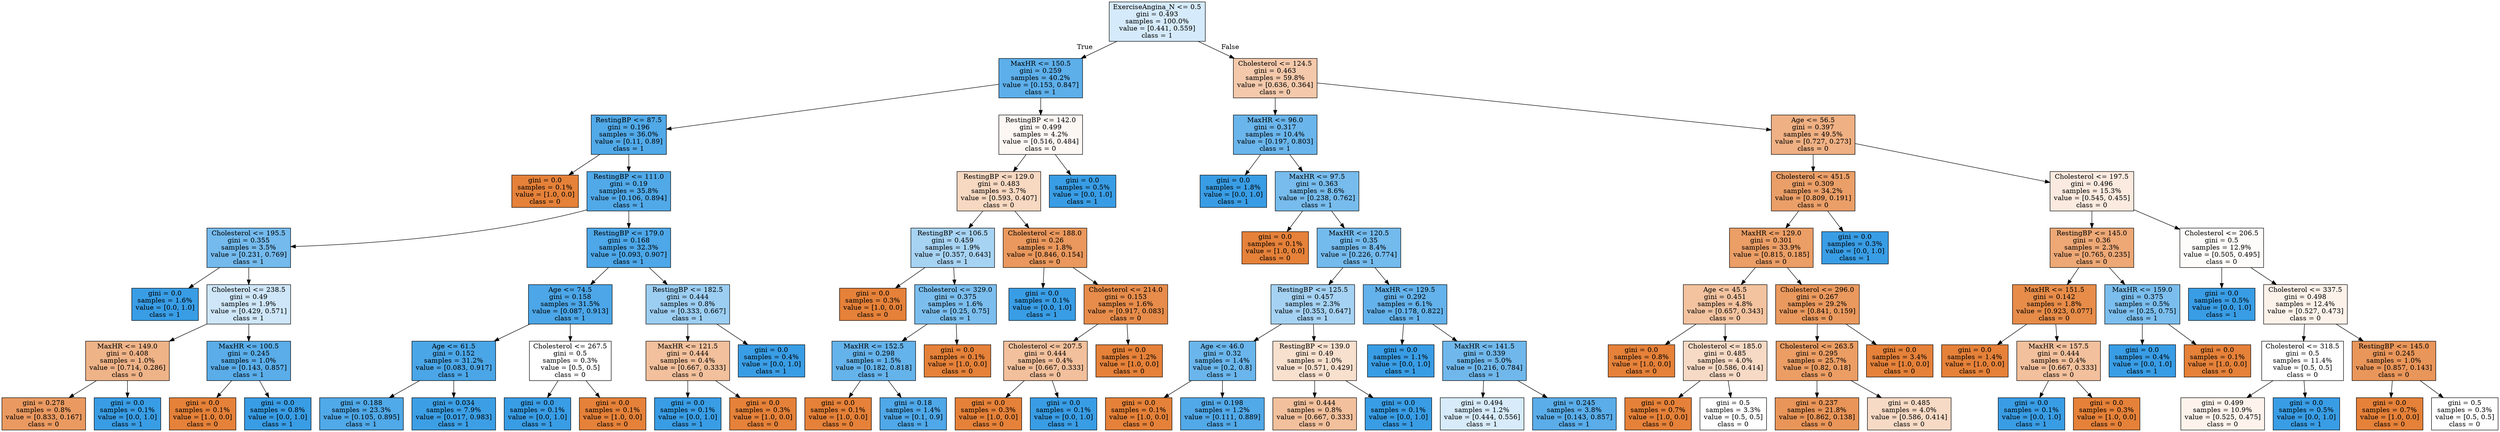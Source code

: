 digraph Tree {
node [shape=box, style="filled", color="black"] ;
0 [label="ExerciseAngina_N <= 0.5\ngini = 0.493\nsamples = 100.0%\nvalue = [0.441, 0.559]\nclass = 1", fillcolor="#d5eafa"] ;
1 [label="MaxHR <= 150.5\ngini = 0.259\nsamples = 40.2%\nvalue = [0.153, 0.847]\nclass = 1", fillcolor="#5dafea"] ;
0 -> 1 [labeldistance=2.5, labelangle=45, headlabel="True"] ;
2 [label="RestingBP <= 87.5\ngini = 0.196\nsamples = 36.0%\nvalue = [0.11, 0.89]\nclass = 1", fillcolor="#51a9e8"] ;
1 -> 2 ;
3 [label="gini = 0.0\nsamples = 0.1%\nvalue = [1.0, 0.0]\nclass = 0", fillcolor="#e58139"] ;
2 -> 3 ;
4 [label="RestingBP <= 111.0\ngini = 0.19\nsamples = 35.8%\nvalue = [0.106, 0.894]\nclass = 1", fillcolor="#51a9e8"] ;
2 -> 4 ;
5 [label="Cholesterol <= 195.5\ngini = 0.355\nsamples = 3.5%\nvalue = [0.231, 0.769]\nclass = 1", fillcolor="#74baed"] ;
4 -> 5 ;
6 [label="gini = 0.0\nsamples = 1.6%\nvalue = [0.0, 1.0]\nclass = 1", fillcolor="#399de5"] ;
5 -> 6 ;
7 [label="Cholesterol <= 238.5\ngini = 0.49\nsamples = 1.9%\nvalue = [0.429, 0.571]\nclass = 1", fillcolor="#cee6f8"] ;
5 -> 7 ;
8 [label="MaxHR <= 149.0\ngini = 0.408\nsamples = 1.0%\nvalue = [0.714, 0.286]\nclass = 0", fillcolor="#efb388"] ;
7 -> 8 ;
9 [label="gini = 0.278\nsamples = 0.8%\nvalue = [0.833, 0.167]\nclass = 0", fillcolor="#ea9a61"] ;
8 -> 9 ;
10 [label="gini = 0.0\nsamples = 0.1%\nvalue = [0.0, 1.0]\nclass = 1", fillcolor="#399de5"] ;
8 -> 10 ;
11 [label="MaxHR <= 100.5\ngini = 0.245\nsamples = 1.0%\nvalue = [0.143, 0.857]\nclass = 1", fillcolor="#5aade9"] ;
7 -> 11 ;
12 [label="gini = 0.0\nsamples = 0.1%\nvalue = [1.0, 0.0]\nclass = 0", fillcolor="#e58139"] ;
11 -> 12 ;
13 [label="gini = 0.0\nsamples = 0.8%\nvalue = [0.0, 1.0]\nclass = 1", fillcolor="#399de5"] ;
11 -> 13 ;
14 [label="RestingBP <= 179.0\ngini = 0.168\nsamples = 32.3%\nvalue = [0.093, 0.907]\nclass = 1", fillcolor="#4da7e8"] ;
4 -> 14 ;
15 [label="Age <= 74.5\ngini = 0.158\nsamples = 31.5%\nvalue = [0.087, 0.913]\nclass = 1", fillcolor="#4ca6e7"] ;
14 -> 15 ;
16 [label="Age <= 61.5\ngini = 0.152\nsamples = 31.2%\nvalue = [0.083, 0.917]\nclass = 1", fillcolor="#4ba6e7"] ;
15 -> 16 ;
17 [label="gini = 0.188\nsamples = 23.3%\nvalue = [0.105, 0.895]\nclass = 1", fillcolor="#50a9e8"] ;
16 -> 17 ;
18 [label="gini = 0.034\nsamples = 7.9%\nvalue = [0.017, 0.983]\nclass = 1", fillcolor="#3c9fe5"] ;
16 -> 18 ;
19 [label="Cholesterol <= 267.5\ngini = 0.5\nsamples = 0.3%\nvalue = [0.5, 0.5]\nclass = 0", fillcolor="#ffffff"] ;
15 -> 19 ;
20 [label="gini = 0.0\nsamples = 0.1%\nvalue = [0.0, 1.0]\nclass = 1", fillcolor="#399de5"] ;
19 -> 20 ;
21 [label="gini = 0.0\nsamples = 0.1%\nvalue = [1.0, 0.0]\nclass = 0", fillcolor="#e58139"] ;
19 -> 21 ;
22 [label="RestingBP <= 182.5\ngini = 0.444\nsamples = 0.8%\nvalue = [0.333, 0.667]\nclass = 1", fillcolor="#9ccef2"] ;
14 -> 22 ;
23 [label="MaxHR <= 121.5\ngini = 0.444\nsamples = 0.4%\nvalue = [0.667, 0.333]\nclass = 0", fillcolor="#f2c09c"] ;
22 -> 23 ;
24 [label="gini = 0.0\nsamples = 0.1%\nvalue = [0.0, 1.0]\nclass = 1", fillcolor="#399de5"] ;
23 -> 24 ;
25 [label="gini = 0.0\nsamples = 0.3%\nvalue = [1.0, 0.0]\nclass = 0", fillcolor="#e58139"] ;
23 -> 25 ;
26 [label="gini = 0.0\nsamples = 0.4%\nvalue = [0.0, 1.0]\nclass = 1", fillcolor="#399de5"] ;
22 -> 26 ;
27 [label="RestingBP <= 142.0\ngini = 0.499\nsamples = 4.2%\nvalue = [0.516, 0.484]\nclass = 0", fillcolor="#fdf7f3"] ;
1 -> 27 ;
28 [label="RestingBP <= 129.0\ngini = 0.483\nsamples = 3.7%\nvalue = [0.593, 0.407]\nclass = 0", fillcolor="#f7d8c1"] ;
27 -> 28 ;
29 [label="RestingBP <= 106.5\ngini = 0.459\nsamples = 1.9%\nvalue = [0.357, 0.643]\nclass = 1", fillcolor="#a7d3f3"] ;
28 -> 29 ;
30 [label="gini = 0.0\nsamples = 0.3%\nvalue = [1.0, 0.0]\nclass = 0", fillcolor="#e58139"] ;
29 -> 30 ;
31 [label="Cholesterol <= 329.0\ngini = 0.375\nsamples = 1.6%\nvalue = [0.25, 0.75]\nclass = 1", fillcolor="#7bbeee"] ;
29 -> 31 ;
32 [label="MaxHR <= 152.5\ngini = 0.298\nsamples = 1.5%\nvalue = [0.182, 0.818]\nclass = 1", fillcolor="#65b3eb"] ;
31 -> 32 ;
33 [label="gini = 0.0\nsamples = 0.1%\nvalue = [1.0, 0.0]\nclass = 0", fillcolor="#e58139"] ;
32 -> 33 ;
34 [label="gini = 0.18\nsamples = 1.4%\nvalue = [0.1, 0.9]\nclass = 1", fillcolor="#4fa8e8"] ;
32 -> 34 ;
35 [label="gini = 0.0\nsamples = 0.1%\nvalue = [1.0, 0.0]\nclass = 0", fillcolor="#e58139"] ;
31 -> 35 ;
36 [label="Cholesterol <= 188.0\ngini = 0.26\nsamples = 1.8%\nvalue = [0.846, 0.154]\nclass = 0", fillcolor="#ea985d"] ;
28 -> 36 ;
37 [label="gini = 0.0\nsamples = 0.1%\nvalue = [0.0, 1.0]\nclass = 1", fillcolor="#399de5"] ;
36 -> 37 ;
38 [label="Cholesterol <= 214.0\ngini = 0.153\nsamples = 1.6%\nvalue = [0.917, 0.083]\nclass = 0", fillcolor="#e78c4b"] ;
36 -> 38 ;
39 [label="Cholesterol <= 207.5\ngini = 0.444\nsamples = 0.4%\nvalue = [0.667, 0.333]\nclass = 0", fillcolor="#f2c09c"] ;
38 -> 39 ;
40 [label="gini = 0.0\nsamples = 0.3%\nvalue = [1.0, 0.0]\nclass = 0", fillcolor="#e58139"] ;
39 -> 40 ;
41 [label="gini = 0.0\nsamples = 0.1%\nvalue = [0.0, 1.0]\nclass = 1", fillcolor="#399de5"] ;
39 -> 41 ;
42 [label="gini = 0.0\nsamples = 1.2%\nvalue = [1.0, 0.0]\nclass = 0", fillcolor="#e58139"] ;
38 -> 42 ;
43 [label="gini = 0.0\nsamples = 0.5%\nvalue = [0.0, 1.0]\nclass = 1", fillcolor="#399de5"] ;
27 -> 43 ;
44 [label="Cholesterol <= 124.5\ngini = 0.463\nsamples = 59.8%\nvalue = [0.636, 0.364]\nclass = 0", fillcolor="#f4c9ab"] ;
0 -> 44 [labeldistance=2.5, labelangle=-45, headlabel="False"] ;
45 [label="MaxHR <= 96.0\ngini = 0.317\nsamples = 10.4%\nvalue = [0.197, 0.803]\nclass = 1", fillcolor="#6ab5eb"] ;
44 -> 45 ;
46 [label="gini = 0.0\nsamples = 1.8%\nvalue = [0.0, 1.0]\nclass = 1", fillcolor="#399de5"] ;
45 -> 46 ;
47 [label="MaxHR <= 97.5\ngini = 0.363\nsamples = 8.6%\nvalue = [0.238, 0.762]\nclass = 1", fillcolor="#77bced"] ;
45 -> 47 ;
48 [label="gini = 0.0\nsamples = 0.1%\nvalue = [1.0, 0.0]\nclass = 0", fillcolor="#e58139"] ;
47 -> 48 ;
49 [label="MaxHR <= 120.5\ngini = 0.35\nsamples = 8.4%\nvalue = [0.226, 0.774]\nclass = 1", fillcolor="#73baed"] ;
47 -> 49 ;
50 [label="RestingBP <= 125.5\ngini = 0.457\nsamples = 2.3%\nvalue = [0.353, 0.647]\nclass = 1", fillcolor="#a5d2f3"] ;
49 -> 50 ;
51 [label="Age <= 46.0\ngini = 0.32\nsamples = 1.4%\nvalue = [0.2, 0.8]\nclass = 1", fillcolor="#6ab6ec"] ;
50 -> 51 ;
52 [label="gini = 0.0\nsamples = 0.1%\nvalue = [1.0, 0.0]\nclass = 0", fillcolor="#e58139"] ;
51 -> 52 ;
53 [label="gini = 0.198\nsamples = 1.2%\nvalue = [0.111, 0.889]\nclass = 1", fillcolor="#52a9e8"] ;
51 -> 53 ;
54 [label="RestingBP <= 139.0\ngini = 0.49\nsamples = 1.0%\nvalue = [0.571, 0.429]\nclass = 0", fillcolor="#f8e0ce"] ;
50 -> 54 ;
55 [label="gini = 0.444\nsamples = 0.8%\nvalue = [0.667, 0.333]\nclass = 0", fillcolor="#f2c09c"] ;
54 -> 55 ;
56 [label="gini = 0.0\nsamples = 0.1%\nvalue = [0.0, 1.0]\nclass = 1", fillcolor="#399de5"] ;
54 -> 56 ;
57 [label="MaxHR <= 129.5\ngini = 0.292\nsamples = 6.1%\nvalue = [0.178, 0.822]\nclass = 1", fillcolor="#64b2eb"] ;
49 -> 57 ;
58 [label="gini = 0.0\nsamples = 1.1%\nvalue = [0.0, 1.0]\nclass = 1", fillcolor="#399de5"] ;
57 -> 58 ;
59 [label="MaxHR <= 141.5\ngini = 0.339\nsamples = 5.0%\nvalue = [0.216, 0.784]\nclass = 1", fillcolor="#70b8ec"] ;
57 -> 59 ;
60 [label="gini = 0.494\nsamples = 1.2%\nvalue = [0.444, 0.556]\nclass = 1", fillcolor="#d7ebfa"] ;
59 -> 60 ;
61 [label="gini = 0.245\nsamples = 3.8%\nvalue = [0.143, 0.857]\nclass = 1", fillcolor="#5aade9"] ;
59 -> 61 ;
62 [label="Age <= 56.5\ngini = 0.397\nsamples = 49.5%\nvalue = [0.727, 0.273]\nclass = 0", fillcolor="#efb083"] ;
44 -> 62 ;
63 [label="Cholesterol <= 451.5\ngini = 0.309\nsamples = 34.2%\nvalue = [0.809, 0.191]\nclass = 0", fillcolor="#eb9f68"] ;
62 -> 63 ;
64 [label="MaxHR <= 129.0\ngini = 0.301\nsamples = 33.9%\nvalue = [0.815, 0.185]\nclass = 0", fillcolor="#eb9e66"] ;
63 -> 64 ;
65 [label="Age <= 45.5\ngini = 0.451\nsamples = 4.8%\nvalue = [0.657, 0.343]\nclass = 0", fillcolor="#f3c3a0"] ;
64 -> 65 ;
66 [label="gini = 0.0\nsamples = 0.8%\nvalue = [1.0, 0.0]\nclass = 0", fillcolor="#e58139"] ;
65 -> 66 ;
67 [label="Cholesterol <= 185.0\ngini = 0.485\nsamples = 4.0%\nvalue = [0.586, 0.414]\nclass = 0", fillcolor="#f7dac5"] ;
65 -> 67 ;
68 [label="gini = 0.0\nsamples = 0.7%\nvalue = [1.0, 0.0]\nclass = 0", fillcolor="#e58139"] ;
67 -> 68 ;
69 [label="gini = 0.5\nsamples = 3.3%\nvalue = [0.5, 0.5]\nclass = 0", fillcolor="#ffffff"] ;
67 -> 69 ;
70 [label="Cholesterol <= 296.0\ngini = 0.267\nsamples = 29.2%\nvalue = [0.841, 0.159]\nclass = 0", fillcolor="#ea995e"] ;
64 -> 70 ;
71 [label="Cholesterol <= 263.5\ngini = 0.295\nsamples = 25.7%\nvalue = [0.82, 0.18]\nclass = 0", fillcolor="#eb9d64"] ;
70 -> 71 ;
72 [label="gini = 0.237\nsamples = 21.8%\nvalue = [0.862, 0.138]\nclass = 0", fillcolor="#e99559"] ;
71 -> 72 ;
73 [label="gini = 0.485\nsamples = 4.0%\nvalue = [0.586, 0.414]\nclass = 0", fillcolor="#f7dac5"] ;
71 -> 73 ;
74 [label="gini = 0.0\nsamples = 3.4%\nvalue = [1.0, 0.0]\nclass = 0", fillcolor="#e58139"] ;
70 -> 74 ;
75 [label="gini = 0.0\nsamples = 0.3%\nvalue = [0.0, 1.0]\nclass = 1", fillcolor="#399de5"] ;
63 -> 75 ;
76 [label="Cholesterol <= 197.5\ngini = 0.496\nsamples = 15.3%\nvalue = [0.545, 0.455]\nclass = 0", fillcolor="#fbeadf"] ;
62 -> 76 ;
77 [label="RestingBP <= 145.0\ngini = 0.36\nsamples = 2.3%\nvalue = [0.765, 0.235]\nclass = 0", fillcolor="#eda876"] ;
76 -> 77 ;
78 [label="MaxHR <= 151.5\ngini = 0.142\nsamples = 1.8%\nvalue = [0.923, 0.077]\nclass = 0", fillcolor="#e78c49"] ;
77 -> 78 ;
79 [label="gini = 0.0\nsamples = 1.4%\nvalue = [1.0, 0.0]\nclass = 0", fillcolor="#e58139"] ;
78 -> 79 ;
80 [label="MaxHR <= 157.5\ngini = 0.444\nsamples = 0.4%\nvalue = [0.667, 0.333]\nclass = 0", fillcolor="#f2c09c"] ;
78 -> 80 ;
81 [label="gini = 0.0\nsamples = 0.1%\nvalue = [0.0, 1.0]\nclass = 1", fillcolor="#399de5"] ;
80 -> 81 ;
82 [label="gini = 0.0\nsamples = 0.3%\nvalue = [1.0, 0.0]\nclass = 0", fillcolor="#e58139"] ;
80 -> 82 ;
83 [label="MaxHR <= 159.0\ngini = 0.375\nsamples = 0.5%\nvalue = [0.25, 0.75]\nclass = 1", fillcolor="#7bbeee"] ;
77 -> 83 ;
84 [label="gini = 0.0\nsamples = 0.4%\nvalue = [0.0, 1.0]\nclass = 1", fillcolor="#399de5"] ;
83 -> 84 ;
85 [label="gini = 0.0\nsamples = 0.1%\nvalue = [1.0, 0.0]\nclass = 0", fillcolor="#e58139"] ;
83 -> 85 ;
86 [label="Cholesterol <= 206.5\ngini = 0.5\nsamples = 12.9%\nvalue = [0.505, 0.495]\nclass = 0", fillcolor="#fefcfb"] ;
76 -> 86 ;
87 [label="gini = 0.0\nsamples = 0.5%\nvalue = [0.0, 1.0]\nclass = 1", fillcolor="#399de5"] ;
86 -> 87 ;
88 [label="Cholesterol <= 337.5\ngini = 0.498\nsamples = 12.4%\nvalue = [0.527, 0.473]\nclass = 0", fillcolor="#fcf2ea"] ;
86 -> 88 ;
89 [label="Cholesterol <= 318.5\ngini = 0.5\nsamples = 11.4%\nvalue = [0.5, 0.5]\nclass = 0", fillcolor="#ffffff"] ;
88 -> 89 ;
90 [label="gini = 0.499\nsamples = 10.9%\nvalue = [0.525, 0.475]\nclass = 0", fillcolor="#fdf3ec"] ;
89 -> 90 ;
91 [label="gini = 0.0\nsamples = 0.5%\nvalue = [0.0, 1.0]\nclass = 1", fillcolor="#399de5"] ;
89 -> 91 ;
92 [label="RestingBP <= 145.0\ngini = 0.245\nsamples = 1.0%\nvalue = [0.857, 0.143]\nclass = 0", fillcolor="#e9965a"] ;
88 -> 92 ;
93 [label="gini = 0.0\nsamples = 0.7%\nvalue = [1.0, 0.0]\nclass = 0", fillcolor="#e58139"] ;
92 -> 93 ;
94 [label="gini = 0.5\nsamples = 0.3%\nvalue = [0.5, 0.5]\nclass = 0", fillcolor="#ffffff"] ;
92 -> 94 ;
}
